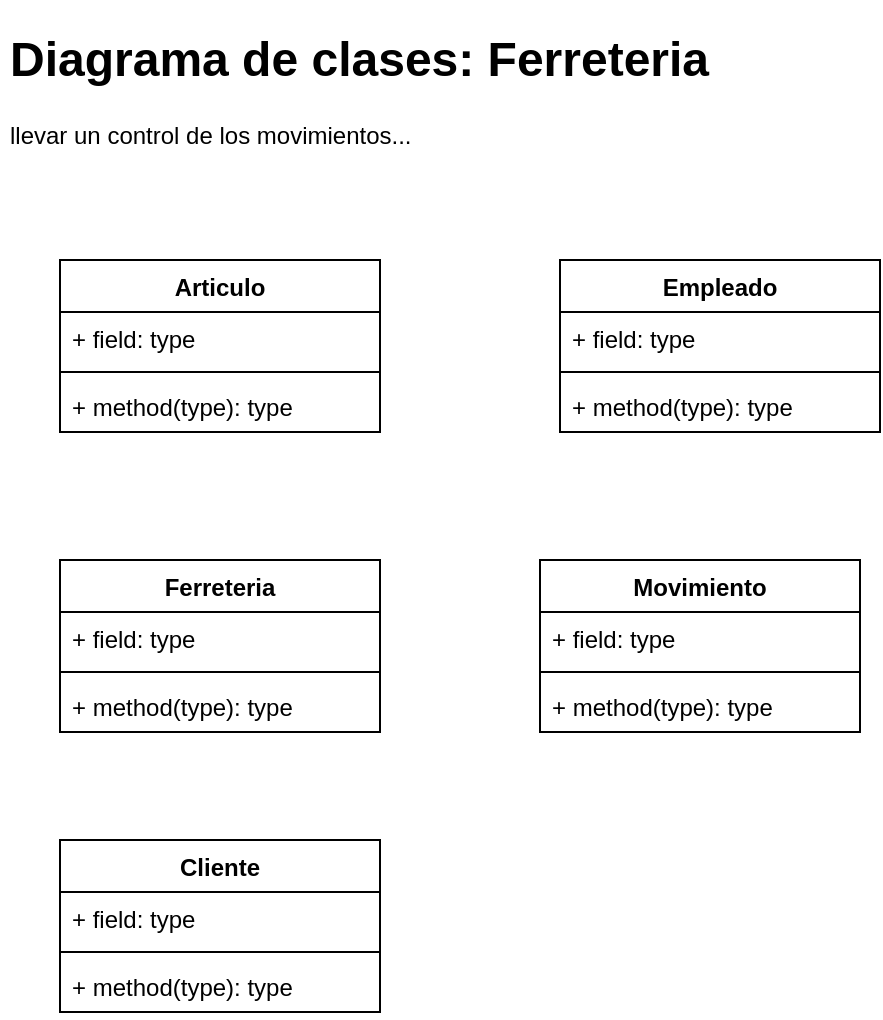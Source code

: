 <mxfile version="20.2.4" type="github">
  <diagram id="-AomRJEcKdlZMsPHAIFV" name="Página-1">
    <mxGraphModel dx="1422" dy="705" grid="1" gridSize="10" guides="1" tooltips="1" connect="1" arrows="1" fold="1" page="1" pageScale="1" pageWidth="827" pageHeight="1169" math="0" shadow="0">
      <root>
        <mxCell id="0" />
        <mxCell id="1" parent="0" />
        <mxCell id="8rchC2LwzLwRCQAPDVJj-1" value="Articulo" style="swimlane;fontStyle=1;align=center;verticalAlign=top;childLayout=stackLayout;horizontal=1;startSize=26;horizontalStack=0;resizeParent=1;resizeParentMax=0;resizeLast=0;collapsible=1;marginBottom=0;" parent="1" vertex="1">
          <mxGeometry x="40" y="130" width="160" height="86" as="geometry">
            <mxRectangle x="240" y="180" width="100" height="30" as="alternateBounds" />
          </mxGeometry>
        </mxCell>
        <mxCell id="8rchC2LwzLwRCQAPDVJj-2" value="+ field: type" style="text;strokeColor=none;fillColor=none;align=left;verticalAlign=top;spacingLeft=4;spacingRight=4;overflow=hidden;rotatable=0;points=[[0,0.5],[1,0.5]];portConstraint=eastwest;" parent="8rchC2LwzLwRCQAPDVJj-1" vertex="1">
          <mxGeometry y="26" width="160" height="26" as="geometry" />
        </mxCell>
        <mxCell id="8rchC2LwzLwRCQAPDVJj-3" value="" style="line;strokeWidth=1;fillColor=none;align=left;verticalAlign=middle;spacingTop=-1;spacingLeft=3;spacingRight=3;rotatable=0;labelPosition=right;points=[];portConstraint=eastwest;" parent="8rchC2LwzLwRCQAPDVJj-1" vertex="1">
          <mxGeometry y="52" width="160" height="8" as="geometry" />
        </mxCell>
        <mxCell id="8rchC2LwzLwRCQAPDVJj-4" value="+ method(type): type" style="text;strokeColor=none;fillColor=none;align=left;verticalAlign=top;spacingLeft=4;spacingRight=4;overflow=hidden;rotatable=0;points=[[0,0.5],[1,0.5]];portConstraint=eastwest;" parent="8rchC2LwzLwRCQAPDVJj-1" vertex="1">
          <mxGeometry y="60" width="160" height="26" as="geometry" />
        </mxCell>
        <mxCell id="yMxzRCsv_JqXBOI5o1Eo-6" value="&lt;h1&gt;Diagrama de clases: Ferreteria&lt;/h1&gt;&lt;p&gt;llevar un control de los movimientos...&lt;/p&gt;" style="text;html=1;strokeColor=none;fillColor=none;spacing=5;spacingTop=-20;whiteSpace=wrap;overflow=hidden;rounded=0;" parent="1" vertex="1">
          <mxGeometry x="10" y="10" width="380" height="120" as="geometry" />
        </mxCell>
        <mxCell id="yMxzRCsv_JqXBOI5o1Eo-7" value="Ferreteria" style="swimlane;fontStyle=1;align=center;verticalAlign=top;childLayout=stackLayout;horizontal=1;startSize=26;horizontalStack=0;resizeParent=1;resizeParentMax=0;resizeLast=0;collapsible=1;marginBottom=0;" parent="1" vertex="1">
          <mxGeometry x="40" y="280" width="160" height="86" as="geometry">
            <mxRectangle x="240" y="180" width="100" height="30" as="alternateBounds" />
          </mxGeometry>
        </mxCell>
        <mxCell id="yMxzRCsv_JqXBOI5o1Eo-8" value="+ field: type" style="text;strokeColor=none;fillColor=none;align=left;verticalAlign=top;spacingLeft=4;spacingRight=4;overflow=hidden;rotatable=0;points=[[0,0.5],[1,0.5]];portConstraint=eastwest;" parent="yMxzRCsv_JqXBOI5o1Eo-7" vertex="1">
          <mxGeometry y="26" width="160" height="26" as="geometry" />
        </mxCell>
        <mxCell id="yMxzRCsv_JqXBOI5o1Eo-9" value="" style="line;strokeWidth=1;fillColor=none;align=left;verticalAlign=middle;spacingTop=-1;spacingLeft=3;spacingRight=3;rotatable=0;labelPosition=right;points=[];portConstraint=eastwest;" parent="yMxzRCsv_JqXBOI5o1Eo-7" vertex="1">
          <mxGeometry y="52" width="160" height="8" as="geometry" />
        </mxCell>
        <mxCell id="yMxzRCsv_JqXBOI5o1Eo-10" value="+ method(type): type" style="text;strokeColor=none;fillColor=none;align=left;verticalAlign=top;spacingLeft=4;spacingRight=4;overflow=hidden;rotatable=0;points=[[0,0.5],[1,0.5]];portConstraint=eastwest;" parent="yMxzRCsv_JqXBOI5o1Eo-7" vertex="1">
          <mxGeometry y="60" width="160" height="26" as="geometry" />
        </mxCell>
        <mxCell id="yMxzRCsv_JqXBOI5o1Eo-11" value="Empleado" style="swimlane;fontStyle=1;align=center;verticalAlign=top;childLayout=stackLayout;horizontal=1;startSize=26;horizontalStack=0;resizeParent=1;resizeParentMax=0;resizeLast=0;collapsible=1;marginBottom=0;" parent="1" vertex="1">
          <mxGeometry x="290" y="130" width="160" height="86" as="geometry">
            <mxRectangle x="240" y="180" width="100" height="30" as="alternateBounds" />
          </mxGeometry>
        </mxCell>
        <mxCell id="yMxzRCsv_JqXBOI5o1Eo-12" value="+ field: type" style="text;strokeColor=none;fillColor=none;align=left;verticalAlign=top;spacingLeft=4;spacingRight=4;overflow=hidden;rotatable=0;points=[[0,0.5],[1,0.5]];portConstraint=eastwest;" parent="yMxzRCsv_JqXBOI5o1Eo-11" vertex="1">
          <mxGeometry y="26" width="160" height="26" as="geometry" />
        </mxCell>
        <mxCell id="yMxzRCsv_JqXBOI5o1Eo-13" value="" style="line;strokeWidth=1;fillColor=none;align=left;verticalAlign=middle;spacingTop=-1;spacingLeft=3;spacingRight=3;rotatable=0;labelPosition=right;points=[];portConstraint=eastwest;" parent="yMxzRCsv_JqXBOI5o1Eo-11" vertex="1">
          <mxGeometry y="52" width="160" height="8" as="geometry" />
        </mxCell>
        <mxCell id="yMxzRCsv_JqXBOI5o1Eo-14" value="+ method(type): type" style="text;strokeColor=none;fillColor=none;align=left;verticalAlign=top;spacingLeft=4;spacingRight=4;overflow=hidden;rotatable=0;points=[[0,0.5],[1,0.5]];portConstraint=eastwest;" parent="yMxzRCsv_JqXBOI5o1Eo-11" vertex="1">
          <mxGeometry y="60" width="160" height="26" as="geometry" />
        </mxCell>
        <mxCell id="Qs-vDHIgxPQKOgcU3s4l-1" value="Movimiento" style="swimlane;fontStyle=1;align=center;verticalAlign=top;childLayout=stackLayout;horizontal=1;startSize=26;horizontalStack=0;resizeParent=1;resizeParentMax=0;resizeLast=0;collapsible=1;marginBottom=0;" vertex="1" parent="1">
          <mxGeometry x="280" y="280" width="160" height="86" as="geometry">
            <mxRectangle x="240" y="180" width="100" height="30" as="alternateBounds" />
          </mxGeometry>
        </mxCell>
        <mxCell id="Qs-vDHIgxPQKOgcU3s4l-2" value="+ field: type" style="text;strokeColor=none;fillColor=none;align=left;verticalAlign=top;spacingLeft=4;spacingRight=4;overflow=hidden;rotatable=0;points=[[0,0.5],[1,0.5]];portConstraint=eastwest;" vertex="1" parent="Qs-vDHIgxPQKOgcU3s4l-1">
          <mxGeometry y="26" width="160" height="26" as="geometry" />
        </mxCell>
        <mxCell id="Qs-vDHIgxPQKOgcU3s4l-3" value="" style="line;strokeWidth=1;fillColor=none;align=left;verticalAlign=middle;spacingTop=-1;spacingLeft=3;spacingRight=3;rotatable=0;labelPosition=right;points=[];portConstraint=eastwest;" vertex="1" parent="Qs-vDHIgxPQKOgcU3s4l-1">
          <mxGeometry y="52" width="160" height="8" as="geometry" />
        </mxCell>
        <mxCell id="Qs-vDHIgxPQKOgcU3s4l-4" value="+ method(type): type" style="text;strokeColor=none;fillColor=none;align=left;verticalAlign=top;spacingLeft=4;spacingRight=4;overflow=hidden;rotatable=0;points=[[0,0.5],[1,0.5]];portConstraint=eastwest;" vertex="1" parent="Qs-vDHIgxPQKOgcU3s4l-1">
          <mxGeometry y="60" width="160" height="26" as="geometry" />
        </mxCell>
        <mxCell id="Qs-vDHIgxPQKOgcU3s4l-5" value="Cliente" style="swimlane;fontStyle=1;align=center;verticalAlign=top;childLayout=stackLayout;horizontal=1;startSize=26;horizontalStack=0;resizeParent=1;resizeParentMax=0;resizeLast=0;collapsible=1;marginBottom=0;" vertex="1" parent="1">
          <mxGeometry x="40" y="420" width="160" height="86" as="geometry">
            <mxRectangle x="240" y="180" width="100" height="30" as="alternateBounds" />
          </mxGeometry>
        </mxCell>
        <mxCell id="Qs-vDHIgxPQKOgcU3s4l-6" value="+ field: type" style="text;strokeColor=none;fillColor=none;align=left;verticalAlign=top;spacingLeft=4;spacingRight=4;overflow=hidden;rotatable=0;points=[[0,0.5],[1,0.5]];portConstraint=eastwest;" vertex="1" parent="Qs-vDHIgxPQKOgcU3s4l-5">
          <mxGeometry y="26" width="160" height="26" as="geometry" />
        </mxCell>
        <mxCell id="Qs-vDHIgxPQKOgcU3s4l-7" value="" style="line;strokeWidth=1;fillColor=none;align=left;verticalAlign=middle;spacingTop=-1;spacingLeft=3;spacingRight=3;rotatable=0;labelPosition=right;points=[];portConstraint=eastwest;" vertex="1" parent="Qs-vDHIgxPQKOgcU3s4l-5">
          <mxGeometry y="52" width="160" height="8" as="geometry" />
        </mxCell>
        <mxCell id="Qs-vDHIgxPQKOgcU3s4l-8" value="+ method(type): type" style="text;strokeColor=none;fillColor=none;align=left;verticalAlign=top;spacingLeft=4;spacingRight=4;overflow=hidden;rotatable=0;points=[[0,0.5],[1,0.5]];portConstraint=eastwest;" vertex="1" parent="Qs-vDHIgxPQKOgcU3s4l-5">
          <mxGeometry y="60" width="160" height="26" as="geometry" />
        </mxCell>
      </root>
    </mxGraphModel>
  </diagram>
</mxfile>
